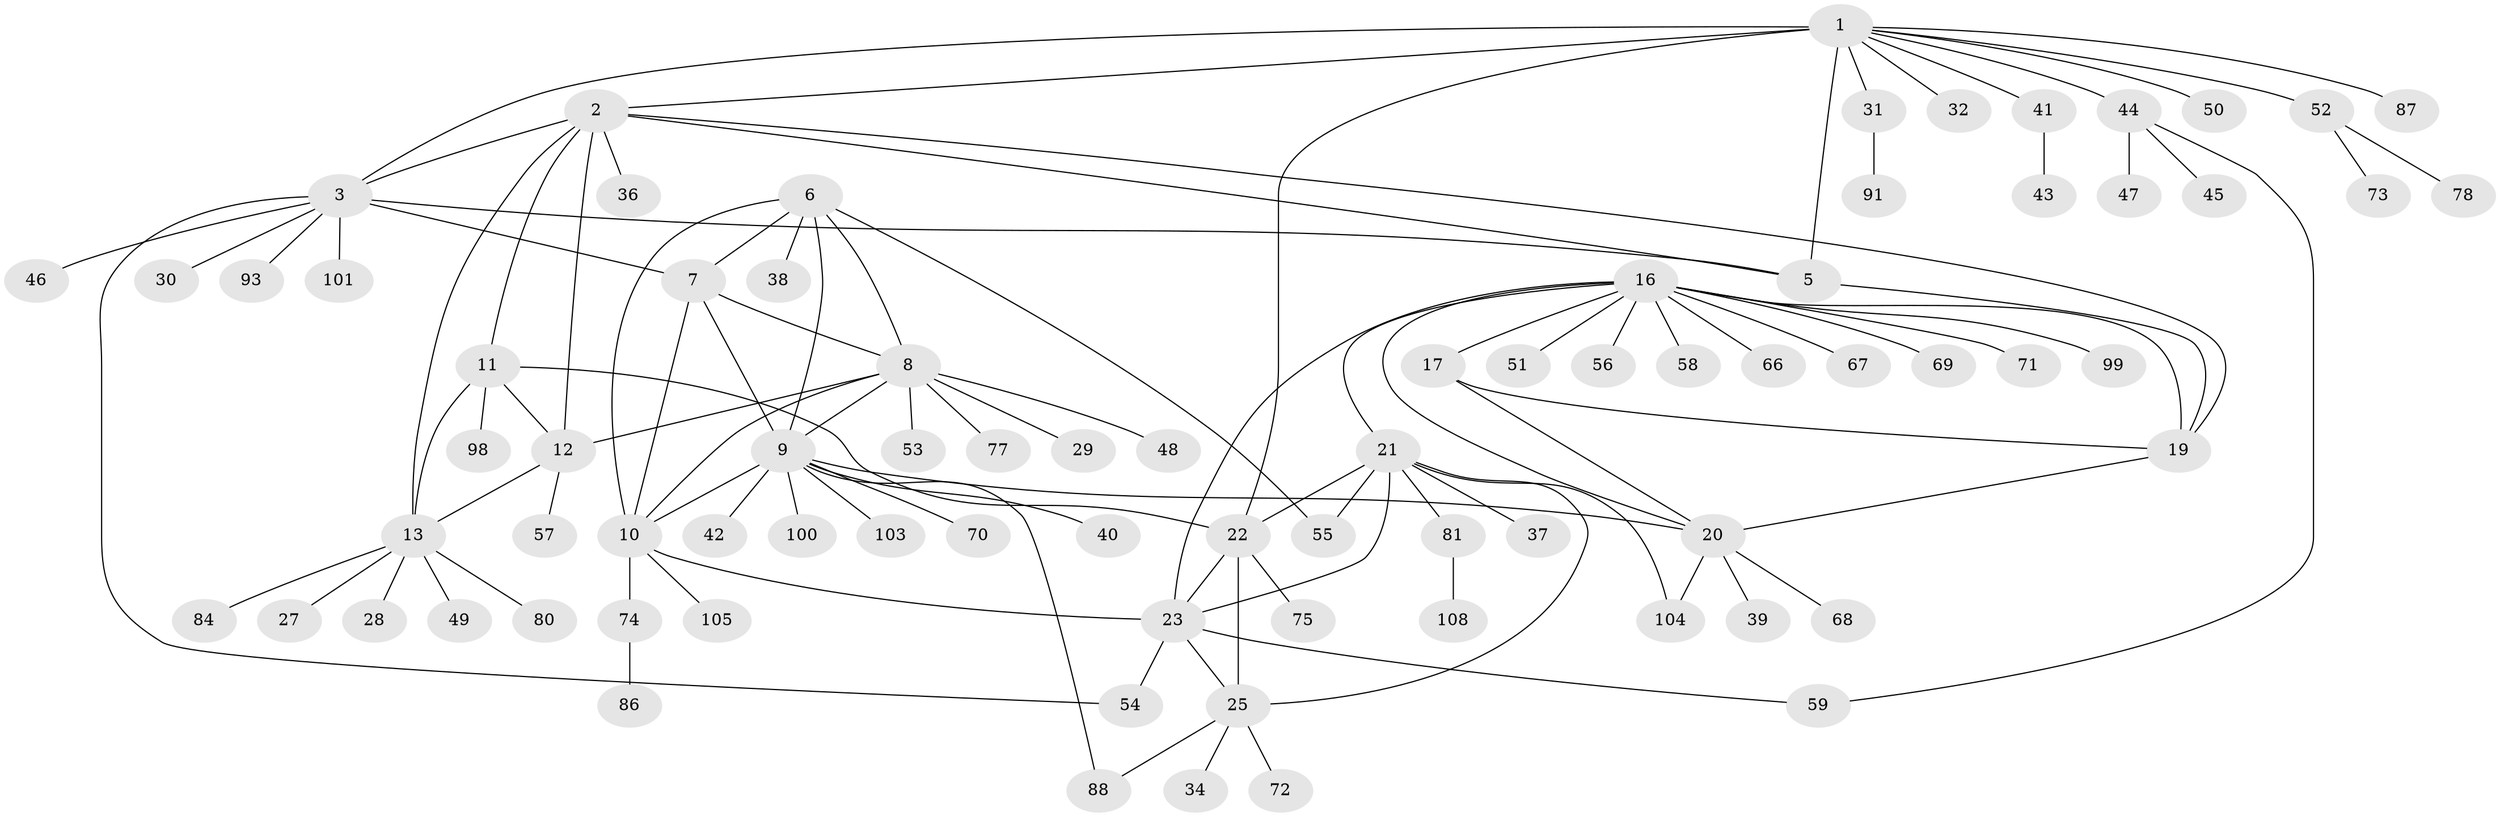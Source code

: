 // original degree distribution, {9: 0.018518518518518517, 6: 0.06481481481481481, 11: 0.009259259259259259, 7: 0.05555555555555555, 10: 0.018518518518518517, 12: 0.018518518518518517, 8: 0.027777777777777776, 4: 0.018518518518518517, 1: 0.5740740740740741, 2: 0.16666666666666666, 5: 0.009259259259259259, 3: 0.018518518518518517}
// Generated by graph-tools (version 1.1) at 2025/11/02/27/25 16:11:30]
// undirected, 79 vertices, 108 edges
graph export_dot {
graph [start="1"]
  node [color=gray90,style=filled];
  1 [super="+4"];
  2 [super="+14"];
  3 [super="+65"];
  5 [super="+26"];
  6 [super="+64"];
  7 [super="+96"];
  8 [super="+90"];
  9 [super="+62"];
  10 [super="+89"];
  11;
  12 [super="+33"];
  13 [super="+15"];
  16 [super="+18"];
  17;
  19 [super="+85"];
  20 [super="+76"];
  21 [super="+83"];
  22 [super="+24"];
  23 [super="+60"];
  25 [super="+35"];
  27;
  28;
  29;
  30;
  31;
  32 [super="+79"];
  34 [super="+95"];
  36;
  37;
  38;
  39;
  40 [super="+63"];
  41;
  42;
  43;
  44 [super="+106"];
  45 [super="+94"];
  46;
  47;
  48;
  49;
  50;
  51;
  52;
  53 [super="+92"];
  54;
  55;
  56 [super="+61"];
  57;
  58 [super="+97"];
  59;
  66;
  67;
  68;
  69;
  70;
  71;
  72 [super="+102"];
  73;
  74;
  75;
  77;
  78;
  80;
  81 [super="+82"];
  84;
  86;
  87;
  88;
  91;
  93;
  98;
  99;
  100;
  101;
  103 [super="+107"];
  104;
  105;
  108;
  1 -- 2 [weight=2];
  1 -- 3 [weight=2];
  1 -- 5 [weight=2];
  1 -- 41;
  1 -- 50;
  1 -- 52;
  1 -- 87;
  1 -- 22;
  1 -- 32;
  1 -- 44;
  1 -- 31;
  2 -- 3;
  2 -- 5;
  2 -- 36;
  2 -- 19;
  2 -- 11;
  2 -- 12;
  2 -- 13 [weight=2];
  3 -- 5;
  3 -- 7;
  3 -- 30;
  3 -- 46;
  3 -- 54;
  3 -- 93;
  3 -- 101;
  5 -- 19;
  6 -- 7;
  6 -- 8;
  6 -- 9;
  6 -- 10;
  6 -- 38;
  6 -- 55;
  7 -- 8;
  7 -- 9;
  7 -- 10;
  8 -- 9;
  8 -- 10;
  8 -- 12;
  8 -- 29;
  8 -- 48;
  8 -- 53;
  8 -- 77;
  9 -- 10;
  9 -- 20;
  9 -- 40;
  9 -- 42;
  9 -- 70;
  9 -- 88;
  9 -- 100;
  9 -- 103;
  10 -- 23;
  10 -- 74;
  10 -- 105;
  11 -- 12;
  11 -- 13 [weight=2];
  11 -- 98;
  11 -- 22;
  12 -- 13 [weight=2];
  12 -- 57;
  13 -- 27;
  13 -- 28;
  13 -- 49;
  13 -- 80;
  13 -- 84;
  16 -- 17 [weight=2];
  16 -- 19 [weight=2];
  16 -- 20 [weight=2];
  16 -- 21;
  16 -- 66;
  16 -- 67;
  16 -- 99;
  16 -- 69;
  16 -- 71;
  16 -- 51;
  16 -- 56;
  16 -- 58;
  16 -- 23;
  17 -- 19;
  17 -- 20;
  19 -- 20;
  20 -- 39;
  20 -- 68;
  20 -- 104;
  21 -- 22 [weight=2];
  21 -- 23;
  21 -- 25;
  21 -- 37;
  21 -- 55;
  21 -- 81;
  21 -- 104;
  22 -- 23 [weight=2];
  22 -- 25 [weight=2];
  22 -- 75;
  23 -- 25;
  23 -- 54;
  23 -- 59;
  25 -- 34;
  25 -- 72;
  25 -- 88;
  31 -- 91;
  41 -- 43;
  44 -- 45;
  44 -- 47;
  44 -- 59;
  52 -- 73;
  52 -- 78;
  74 -- 86;
  81 -- 108;
}
